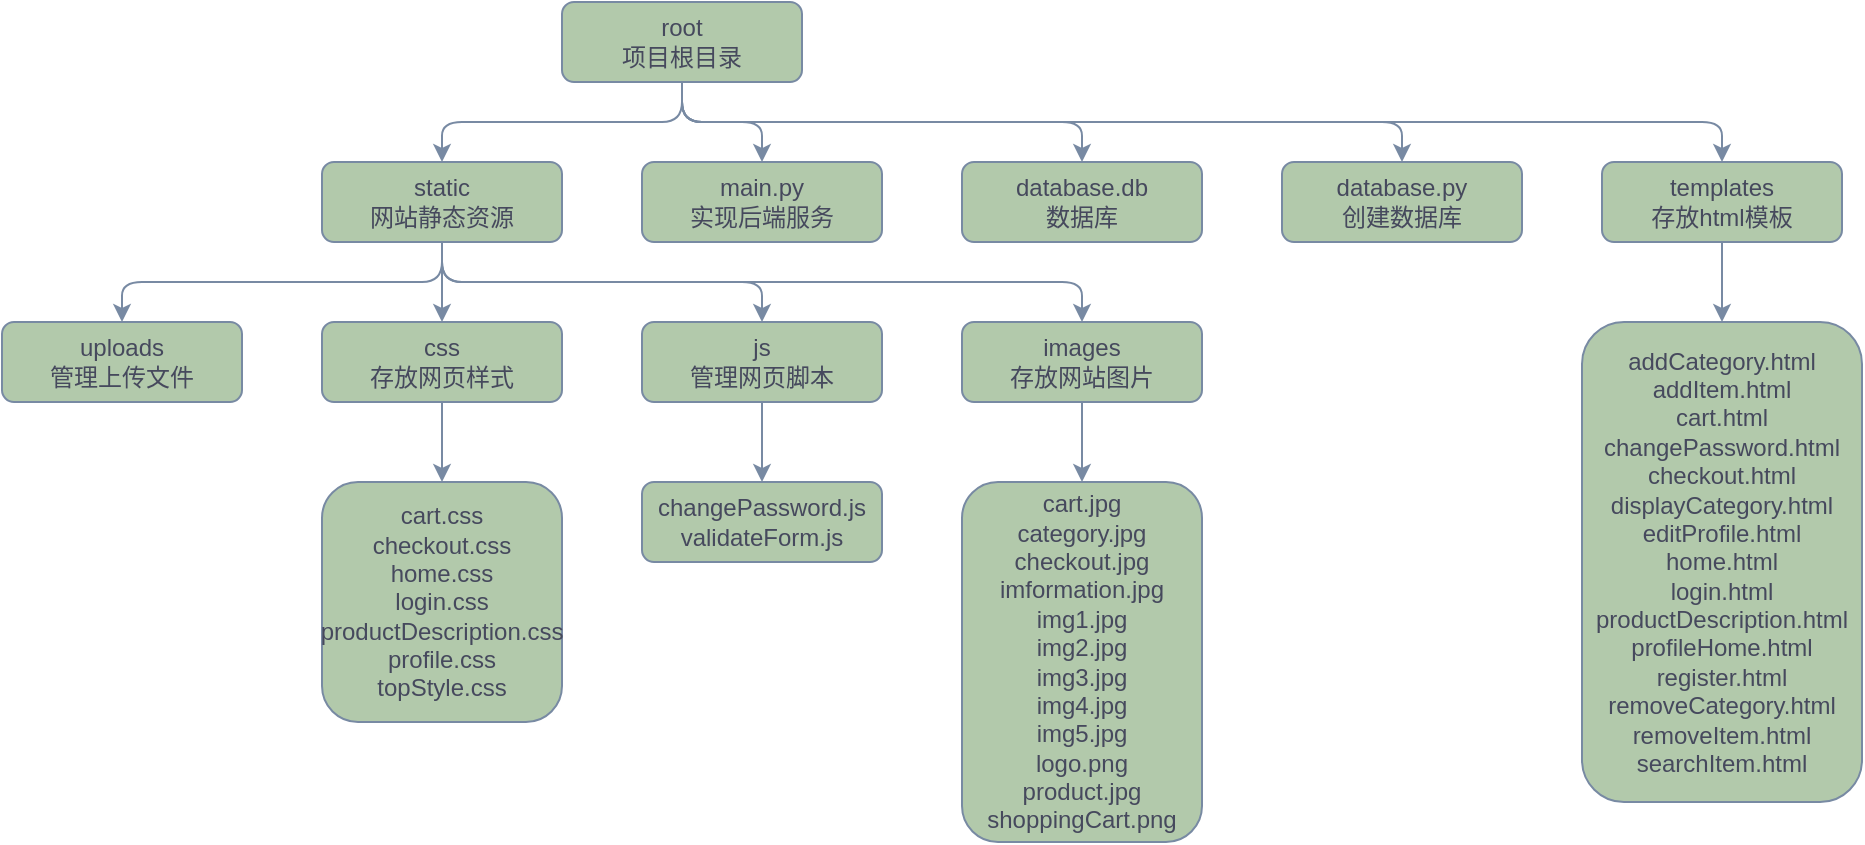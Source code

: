 <mxfile version="21.2.8" type="device">
  <diagram name="Page-1" id="AS_UEcGKDXEHhUA2iyFU">
    <mxGraphModel dx="737" dy="359" grid="1" gridSize="10" guides="1" tooltips="1" connect="1" arrows="1" fold="1" page="1" pageScale="1" pageWidth="850" pageHeight="1100" math="0" shadow="0">
      <root>
        <mxCell id="0" />
        <mxCell id="1" parent="0" />
        <mxCell id="nOipUrzIEt_AFS-HEqGz-11" style="edgeStyle=orthogonalEdgeStyle;rounded=1;orthogonalLoop=1;jettySize=auto;html=1;entryX=0.5;entryY=0;entryDx=0;entryDy=0;labelBackgroundColor=none;strokeColor=#788AA3;fontColor=default;" edge="1" parent="1" source="nOipUrzIEt_AFS-HEqGz-1" target="nOipUrzIEt_AFS-HEqGz-2">
          <mxGeometry relative="1" as="geometry" />
        </mxCell>
        <mxCell id="nOipUrzIEt_AFS-HEqGz-12" style="edgeStyle=orthogonalEdgeStyle;rounded=1;orthogonalLoop=1;jettySize=auto;html=1;entryX=0.5;entryY=0;entryDx=0;entryDy=0;strokeColor=#788AA3;fontColor=#46495D;fillColor=#B2C9AB;" edge="1" parent="1" source="nOipUrzIEt_AFS-HEqGz-1" target="nOipUrzIEt_AFS-HEqGz-3">
          <mxGeometry relative="1" as="geometry" />
        </mxCell>
        <mxCell id="nOipUrzIEt_AFS-HEqGz-13" style="edgeStyle=orthogonalEdgeStyle;rounded=1;orthogonalLoop=1;jettySize=auto;html=1;entryX=0.5;entryY=0;entryDx=0;entryDy=0;strokeColor=#788AA3;fontColor=#46495D;fillColor=#B2C9AB;" edge="1" parent="1" source="nOipUrzIEt_AFS-HEqGz-1" target="nOipUrzIEt_AFS-HEqGz-4">
          <mxGeometry relative="1" as="geometry">
            <Array as="points">
              <mxPoint x="380" y="180" />
              <mxPoint x="580" y="180" />
            </Array>
          </mxGeometry>
        </mxCell>
        <mxCell id="nOipUrzIEt_AFS-HEqGz-14" style="edgeStyle=orthogonalEdgeStyle;rounded=1;orthogonalLoop=1;jettySize=auto;html=1;entryX=0.5;entryY=0;entryDx=0;entryDy=0;strokeColor=#788AA3;fontColor=#46495D;fillColor=#B2C9AB;" edge="1" parent="1" source="nOipUrzIEt_AFS-HEqGz-1" target="nOipUrzIEt_AFS-HEqGz-5">
          <mxGeometry relative="1" as="geometry">
            <Array as="points">
              <mxPoint x="380" y="180" />
              <mxPoint x="740" y="180" />
            </Array>
          </mxGeometry>
        </mxCell>
        <mxCell id="nOipUrzIEt_AFS-HEqGz-15" style="edgeStyle=orthogonalEdgeStyle;rounded=1;orthogonalLoop=1;jettySize=auto;html=1;entryX=0.5;entryY=0;entryDx=0;entryDy=0;strokeColor=#788AA3;fontColor=#46495D;fillColor=#B2C9AB;" edge="1" parent="1" source="nOipUrzIEt_AFS-HEqGz-1" target="nOipUrzIEt_AFS-HEqGz-6">
          <mxGeometry relative="1" as="geometry">
            <Array as="points">
              <mxPoint x="380" y="180" />
              <mxPoint x="900" y="180" />
            </Array>
          </mxGeometry>
        </mxCell>
        <mxCell id="nOipUrzIEt_AFS-HEqGz-1" value="root&lt;br&gt;项目根目录" style="rounded=1;whiteSpace=wrap;html=1;labelBackgroundColor=none;fillColor=#B2C9AB;strokeColor=#788AA3;fontColor=#46495D;" vertex="1" parent="1">
          <mxGeometry x="320" y="120" width="120" height="40" as="geometry" />
        </mxCell>
        <mxCell id="nOipUrzIEt_AFS-HEqGz-16" style="edgeStyle=orthogonalEdgeStyle;rounded=1;orthogonalLoop=1;jettySize=auto;html=1;entryX=0.5;entryY=0;entryDx=0;entryDy=0;strokeColor=#788AA3;fontColor=#46495D;fillColor=#B2C9AB;" edge="1" parent="1" source="nOipUrzIEt_AFS-HEqGz-2" target="nOipUrzIEt_AFS-HEqGz-10">
          <mxGeometry relative="1" as="geometry">
            <Array as="points">
              <mxPoint x="260" y="260" />
              <mxPoint x="100" y="260" />
            </Array>
          </mxGeometry>
        </mxCell>
        <mxCell id="nOipUrzIEt_AFS-HEqGz-17" style="edgeStyle=orthogonalEdgeStyle;rounded=1;orthogonalLoop=1;jettySize=auto;html=1;strokeColor=#788AA3;fontColor=#46495D;fillColor=#B2C9AB;" edge="1" parent="1" source="nOipUrzIEt_AFS-HEqGz-2" target="nOipUrzIEt_AFS-HEqGz-9">
          <mxGeometry relative="1" as="geometry" />
        </mxCell>
        <mxCell id="nOipUrzIEt_AFS-HEqGz-18" style="edgeStyle=orthogonalEdgeStyle;rounded=1;orthogonalLoop=1;jettySize=auto;html=1;entryX=0.5;entryY=0;entryDx=0;entryDy=0;strokeColor=#788AA3;fontColor=#46495D;fillColor=#B2C9AB;" edge="1" parent="1" source="nOipUrzIEt_AFS-HEqGz-2" target="nOipUrzIEt_AFS-HEqGz-8">
          <mxGeometry relative="1" as="geometry">
            <Array as="points">
              <mxPoint x="260" y="260" />
              <mxPoint x="420" y="260" />
            </Array>
          </mxGeometry>
        </mxCell>
        <mxCell id="nOipUrzIEt_AFS-HEqGz-19" style="edgeStyle=orthogonalEdgeStyle;rounded=1;orthogonalLoop=1;jettySize=auto;html=1;entryX=0.5;entryY=0;entryDx=0;entryDy=0;strokeColor=#788AA3;fontColor=#46495D;fillColor=#B2C9AB;" edge="1" parent="1" source="nOipUrzIEt_AFS-HEqGz-2" target="nOipUrzIEt_AFS-HEqGz-7">
          <mxGeometry relative="1" as="geometry">
            <Array as="points">
              <mxPoint x="260" y="260" />
              <mxPoint x="580" y="260" />
            </Array>
          </mxGeometry>
        </mxCell>
        <mxCell id="nOipUrzIEt_AFS-HEqGz-2" value="static&lt;br&gt;网站静态资源" style="rounded=1;whiteSpace=wrap;html=1;labelBackgroundColor=none;fillColor=#B2C9AB;strokeColor=#788AA3;fontColor=#46495D;" vertex="1" parent="1">
          <mxGeometry x="200" y="200" width="120" height="40" as="geometry" />
        </mxCell>
        <mxCell id="nOipUrzIEt_AFS-HEqGz-3" value="main.py&lt;br&gt;实现后端服务" style="rounded=1;whiteSpace=wrap;html=1;labelBackgroundColor=none;fillColor=#B2C9AB;strokeColor=#788AA3;fontColor=#46495D;" vertex="1" parent="1">
          <mxGeometry x="360" y="200" width="120" height="40" as="geometry" />
        </mxCell>
        <mxCell id="nOipUrzIEt_AFS-HEqGz-4" value="database.db&lt;br&gt;数据库" style="rounded=1;whiteSpace=wrap;html=1;labelBackgroundColor=none;fillColor=#B2C9AB;strokeColor=#788AA3;fontColor=#46495D;" vertex="1" parent="1">
          <mxGeometry x="520" y="200" width="120" height="40" as="geometry" />
        </mxCell>
        <mxCell id="nOipUrzIEt_AFS-HEqGz-5" value="database.py&lt;br&gt;创建数据库" style="rounded=1;whiteSpace=wrap;html=1;labelBackgroundColor=none;fillColor=#B2C9AB;strokeColor=#788AA3;fontColor=#46495D;" vertex="1" parent="1">
          <mxGeometry x="680" y="200" width="120" height="40" as="geometry" />
        </mxCell>
        <mxCell id="nOipUrzIEt_AFS-HEqGz-25" value="" style="edgeStyle=orthogonalEdgeStyle;rounded=1;orthogonalLoop=1;jettySize=auto;html=1;strokeColor=#788AA3;fontColor=#46495D;fillColor=#B2C9AB;" edge="1" parent="1" source="nOipUrzIEt_AFS-HEqGz-6" target="nOipUrzIEt_AFS-HEqGz-24">
          <mxGeometry relative="1" as="geometry" />
        </mxCell>
        <mxCell id="nOipUrzIEt_AFS-HEqGz-6" value="templates&lt;br&gt;存放html模板" style="rounded=1;whiteSpace=wrap;html=1;labelBackgroundColor=none;fillColor=#B2C9AB;strokeColor=#788AA3;fontColor=#46495D;" vertex="1" parent="1">
          <mxGeometry x="840" y="200" width="120" height="40" as="geometry" />
        </mxCell>
        <mxCell id="nOipUrzIEt_AFS-HEqGz-31" value="" style="edgeStyle=orthogonalEdgeStyle;rounded=1;orthogonalLoop=1;jettySize=auto;html=1;strokeColor=#788AA3;fontColor=#46495D;fillColor=#B2C9AB;" edge="1" parent="1" source="nOipUrzIEt_AFS-HEqGz-7" target="nOipUrzIEt_AFS-HEqGz-30">
          <mxGeometry relative="1" as="geometry" />
        </mxCell>
        <mxCell id="nOipUrzIEt_AFS-HEqGz-7" value="images&lt;br&gt;存放网站图片" style="rounded=1;whiteSpace=wrap;html=1;labelBackgroundColor=none;fillColor=#B2C9AB;strokeColor=#788AA3;fontColor=#46495D;" vertex="1" parent="1">
          <mxGeometry x="520" y="280" width="120" height="40" as="geometry" />
        </mxCell>
        <mxCell id="nOipUrzIEt_AFS-HEqGz-29" value="" style="edgeStyle=orthogonalEdgeStyle;rounded=1;orthogonalLoop=1;jettySize=auto;html=1;strokeColor=#788AA3;fontColor=#46495D;fillColor=#B2C9AB;" edge="1" parent="1" source="nOipUrzIEt_AFS-HEqGz-8" target="nOipUrzIEt_AFS-HEqGz-28">
          <mxGeometry relative="1" as="geometry" />
        </mxCell>
        <mxCell id="nOipUrzIEt_AFS-HEqGz-8" value="js&lt;br&gt;管理网页脚本" style="rounded=1;whiteSpace=wrap;html=1;labelBackgroundColor=none;fillColor=#B2C9AB;strokeColor=#788AA3;fontColor=#46495D;" vertex="1" parent="1">
          <mxGeometry x="360" y="280" width="120" height="40" as="geometry" />
        </mxCell>
        <mxCell id="nOipUrzIEt_AFS-HEqGz-27" value="" style="edgeStyle=orthogonalEdgeStyle;rounded=1;orthogonalLoop=1;jettySize=auto;html=1;strokeColor=#788AA3;fontColor=#46495D;fillColor=#B2C9AB;" edge="1" parent="1" source="nOipUrzIEt_AFS-HEqGz-9" target="nOipUrzIEt_AFS-HEqGz-26">
          <mxGeometry relative="1" as="geometry" />
        </mxCell>
        <mxCell id="nOipUrzIEt_AFS-HEqGz-9" value="css&lt;br&gt;存放网页样式" style="rounded=1;whiteSpace=wrap;html=1;labelBackgroundColor=none;fillColor=#B2C9AB;strokeColor=#788AA3;fontColor=#46495D;" vertex="1" parent="1">
          <mxGeometry x="200" y="280" width="120" height="40" as="geometry" />
        </mxCell>
        <mxCell id="nOipUrzIEt_AFS-HEqGz-10" value="uploads&lt;br&gt;管理上传文件" style="rounded=1;whiteSpace=wrap;html=1;labelBackgroundColor=none;fillColor=#B2C9AB;strokeColor=#788AA3;fontColor=#46495D;" vertex="1" parent="1">
          <mxGeometry x="40" y="280" width="120" height="40" as="geometry" />
        </mxCell>
        <mxCell id="nOipUrzIEt_AFS-HEqGz-24" value="&lt;div&gt;addCategory.html&lt;/div&gt;&lt;div&gt;addItem.html&lt;/div&gt;&lt;div&gt;cart.html&lt;/div&gt;&lt;div&gt;changePassword.html&lt;/div&gt;&lt;div&gt;checkout.html&lt;/div&gt;&lt;div&gt;displayCategory.html&lt;/div&gt;&lt;div&gt;editProfile.html&lt;/div&gt;&lt;div&gt;home.html&lt;/div&gt;&lt;div&gt;login.html&lt;/div&gt;&lt;div&gt;productDescription.html&lt;/div&gt;&lt;div&gt;profileHome.html&lt;/div&gt;&lt;div&gt;register.html&lt;/div&gt;&lt;div&gt;removeCategory.html&lt;/div&gt;&lt;div&gt;removeItem.html&lt;/div&gt;&lt;div&gt;searchItem.html&lt;/div&gt;" style="rounded=1;whiteSpace=wrap;html=1;labelBackgroundColor=none;fillColor=#B2C9AB;strokeColor=#788AA3;fontColor=#46495D;" vertex="1" parent="1">
          <mxGeometry x="830" y="280" width="140" height="240" as="geometry" />
        </mxCell>
        <mxCell id="nOipUrzIEt_AFS-HEqGz-26" value="&lt;div&gt;cart.css&lt;/div&gt;&lt;div&gt;checkout.css&lt;/div&gt;&lt;div&gt;home.css&lt;/div&gt;&lt;div&gt;login.css&lt;/div&gt;&lt;div&gt;productDescription.css&lt;/div&gt;&lt;div&gt;profile.css&lt;/div&gt;&lt;div&gt;topStyle.css&lt;/div&gt;" style="rounded=1;whiteSpace=wrap;html=1;labelBackgroundColor=none;fillColor=#B2C9AB;strokeColor=#788AA3;fontColor=#46495D;" vertex="1" parent="1">
          <mxGeometry x="200" y="360" width="120" height="120" as="geometry" />
        </mxCell>
        <mxCell id="nOipUrzIEt_AFS-HEqGz-28" value="&lt;div&gt;changePassword.js&lt;/div&gt;&lt;div&gt;validateForm.js&lt;/div&gt;" style="rounded=1;whiteSpace=wrap;html=1;labelBackgroundColor=none;fillColor=#B2C9AB;strokeColor=#788AA3;fontColor=#46495D;" vertex="1" parent="1">
          <mxGeometry x="360" y="360" width="120" height="40" as="geometry" />
        </mxCell>
        <mxCell id="nOipUrzIEt_AFS-HEqGz-30" value="&lt;div&gt;cart.jpg&lt;/div&gt;&lt;div&gt;category.jpg&lt;/div&gt;&lt;div&gt;checkout.jpg&lt;/div&gt;&lt;div&gt;imformation.jpg&lt;/div&gt;&lt;div&gt;img1.jpg&lt;/div&gt;&lt;div&gt;img2.jpg&lt;/div&gt;&lt;div&gt;img3.jpg&lt;/div&gt;&lt;div&gt;img4.jpg&lt;/div&gt;&lt;div&gt;img5.jpg&lt;/div&gt;&lt;div&gt;logo.png&lt;/div&gt;&lt;div&gt;product.jpg&lt;/div&gt;&lt;div&gt;shoppingCart.png&lt;/div&gt;" style="rounded=1;whiteSpace=wrap;html=1;labelBackgroundColor=none;fillColor=#B2C9AB;strokeColor=#788AA3;fontColor=#46495D;" vertex="1" parent="1">
          <mxGeometry x="520" y="360" width="120" height="180" as="geometry" />
        </mxCell>
      </root>
    </mxGraphModel>
  </diagram>
</mxfile>
